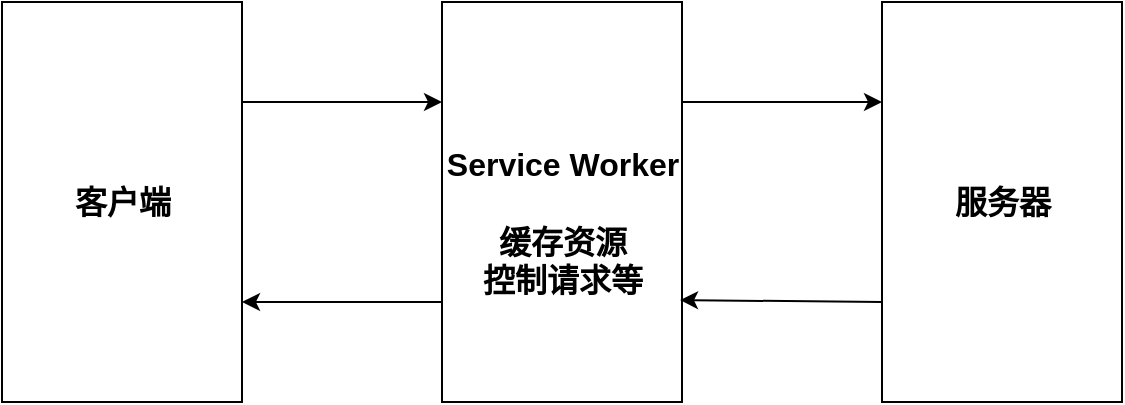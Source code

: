 <mxfile>
    <diagram id="DZj_cuCJT4rWhKdhL-fL" name="第 1 页">
        <mxGraphModel dx="954" dy="785" grid="1" gridSize="10" guides="1" tooltips="1" connect="1" arrows="1" fold="1" page="1" pageScale="1" pageWidth="1500" pageHeight="1500" math="0" shadow="0">
            <root>
                <mxCell id="0"/>
                <mxCell id="1" parent="0"/>
                <mxCell id="7" style="edgeStyle=none;html=1;exitX=1;exitY=0.25;exitDx=0;exitDy=0;entryX=0;entryY=0.25;entryDx=0;entryDy=0;fontSize=16;" edge="1" parent="1" source="3" target="4">
                    <mxGeometry relative="1" as="geometry"/>
                </mxCell>
                <mxCell id="3" value="&lt;b&gt;&lt;font style=&quot;font-size: 16px&quot;&gt;客户端&lt;/font&gt;&lt;/b&gt;" style="html=1;dashed=0;whitespace=wrap;" vertex="1" parent="1">
                    <mxGeometry x="70" y="160" width="120" height="200" as="geometry"/>
                </mxCell>
                <mxCell id="8" style="edgeStyle=none;html=1;exitX=1;exitY=0.25;exitDx=0;exitDy=0;entryX=0;entryY=0.25;entryDx=0;entryDy=0;fontSize=16;" edge="1" parent="1" source="4" target="6">
                    <mxGeometry relative="1" as="geometry"/>
                </mxCell>
                <mxCell id="10" style="edgeStyle=none;html=1;exitX=0;exitY=0.75;exitDx=0;exitDy=0;entryX=1;entryY=0.75;entryDx=0;entryDy=0;fontSize=16;" edge="1" parent="1" source="4" target="3">
                    <mxGeometry relative="1" as="geometry"/>
                </mxCell>
                <mxCell id="4" value="&lt;span style=&quot;font-size: 16px&quot;&gt;&lt;b&gt;&lt;br&gt;&lt;/b&gt;&lt;/span&gt;" style="html=1;dashed=0;whitespace=wrap;" vertex="1" parent="1">
                    <mxGeometry x="290" y="160" width="120" height="200" as="geometry"/>
                </mxCell>
                <mxCell id="5" value="&lt;b&gt;Service Worker&lt;br&gt;&lt;br&gt;缓存资源&lt;br&gt;控制请求等&lt;/b&gt;" style="text;html=1;resizable=0;autosize=1;align=center;verticalAlign=middle;points=[];fillColor=none;strokeColor=none;rounded=0;fontSize=16;" vertex="1" parent="1">
                    <mxGeometry x="285" y="230" width="130" height="80" as="geometry"/>
                </mxCell>
                <mxCell id="9" style="edgeStyle=none;html=1;exitX=0;exitY=0.75;exitDx=0;exitDy=0;entryX=0.954;entryY=0.988;entryDx=0;entryDy=0;entryPerimeter=0;fontSize=16;" edge="1" parent="1" source="6" target="5">
                    <mxGeometry relative="1" as="geometry"/>
                </mxCell>
                <mxCell id="6" value="&lt;span style=&quot;font-size: 16px&quot;&gt;&lt;b&gt;服务器&lt;br&gt;&lt;/b&gt;&lt;/span&gt;" style="html=1;dashed=0;whitespace=wrap;" vertex="1" parent="1">
                    <mxGeometry x="510" y="160" width="120" height="200" as="geometry"/>
                </mxCell>
            </root>
        </mxGraphModel>
    </diagram>
</mxfile>